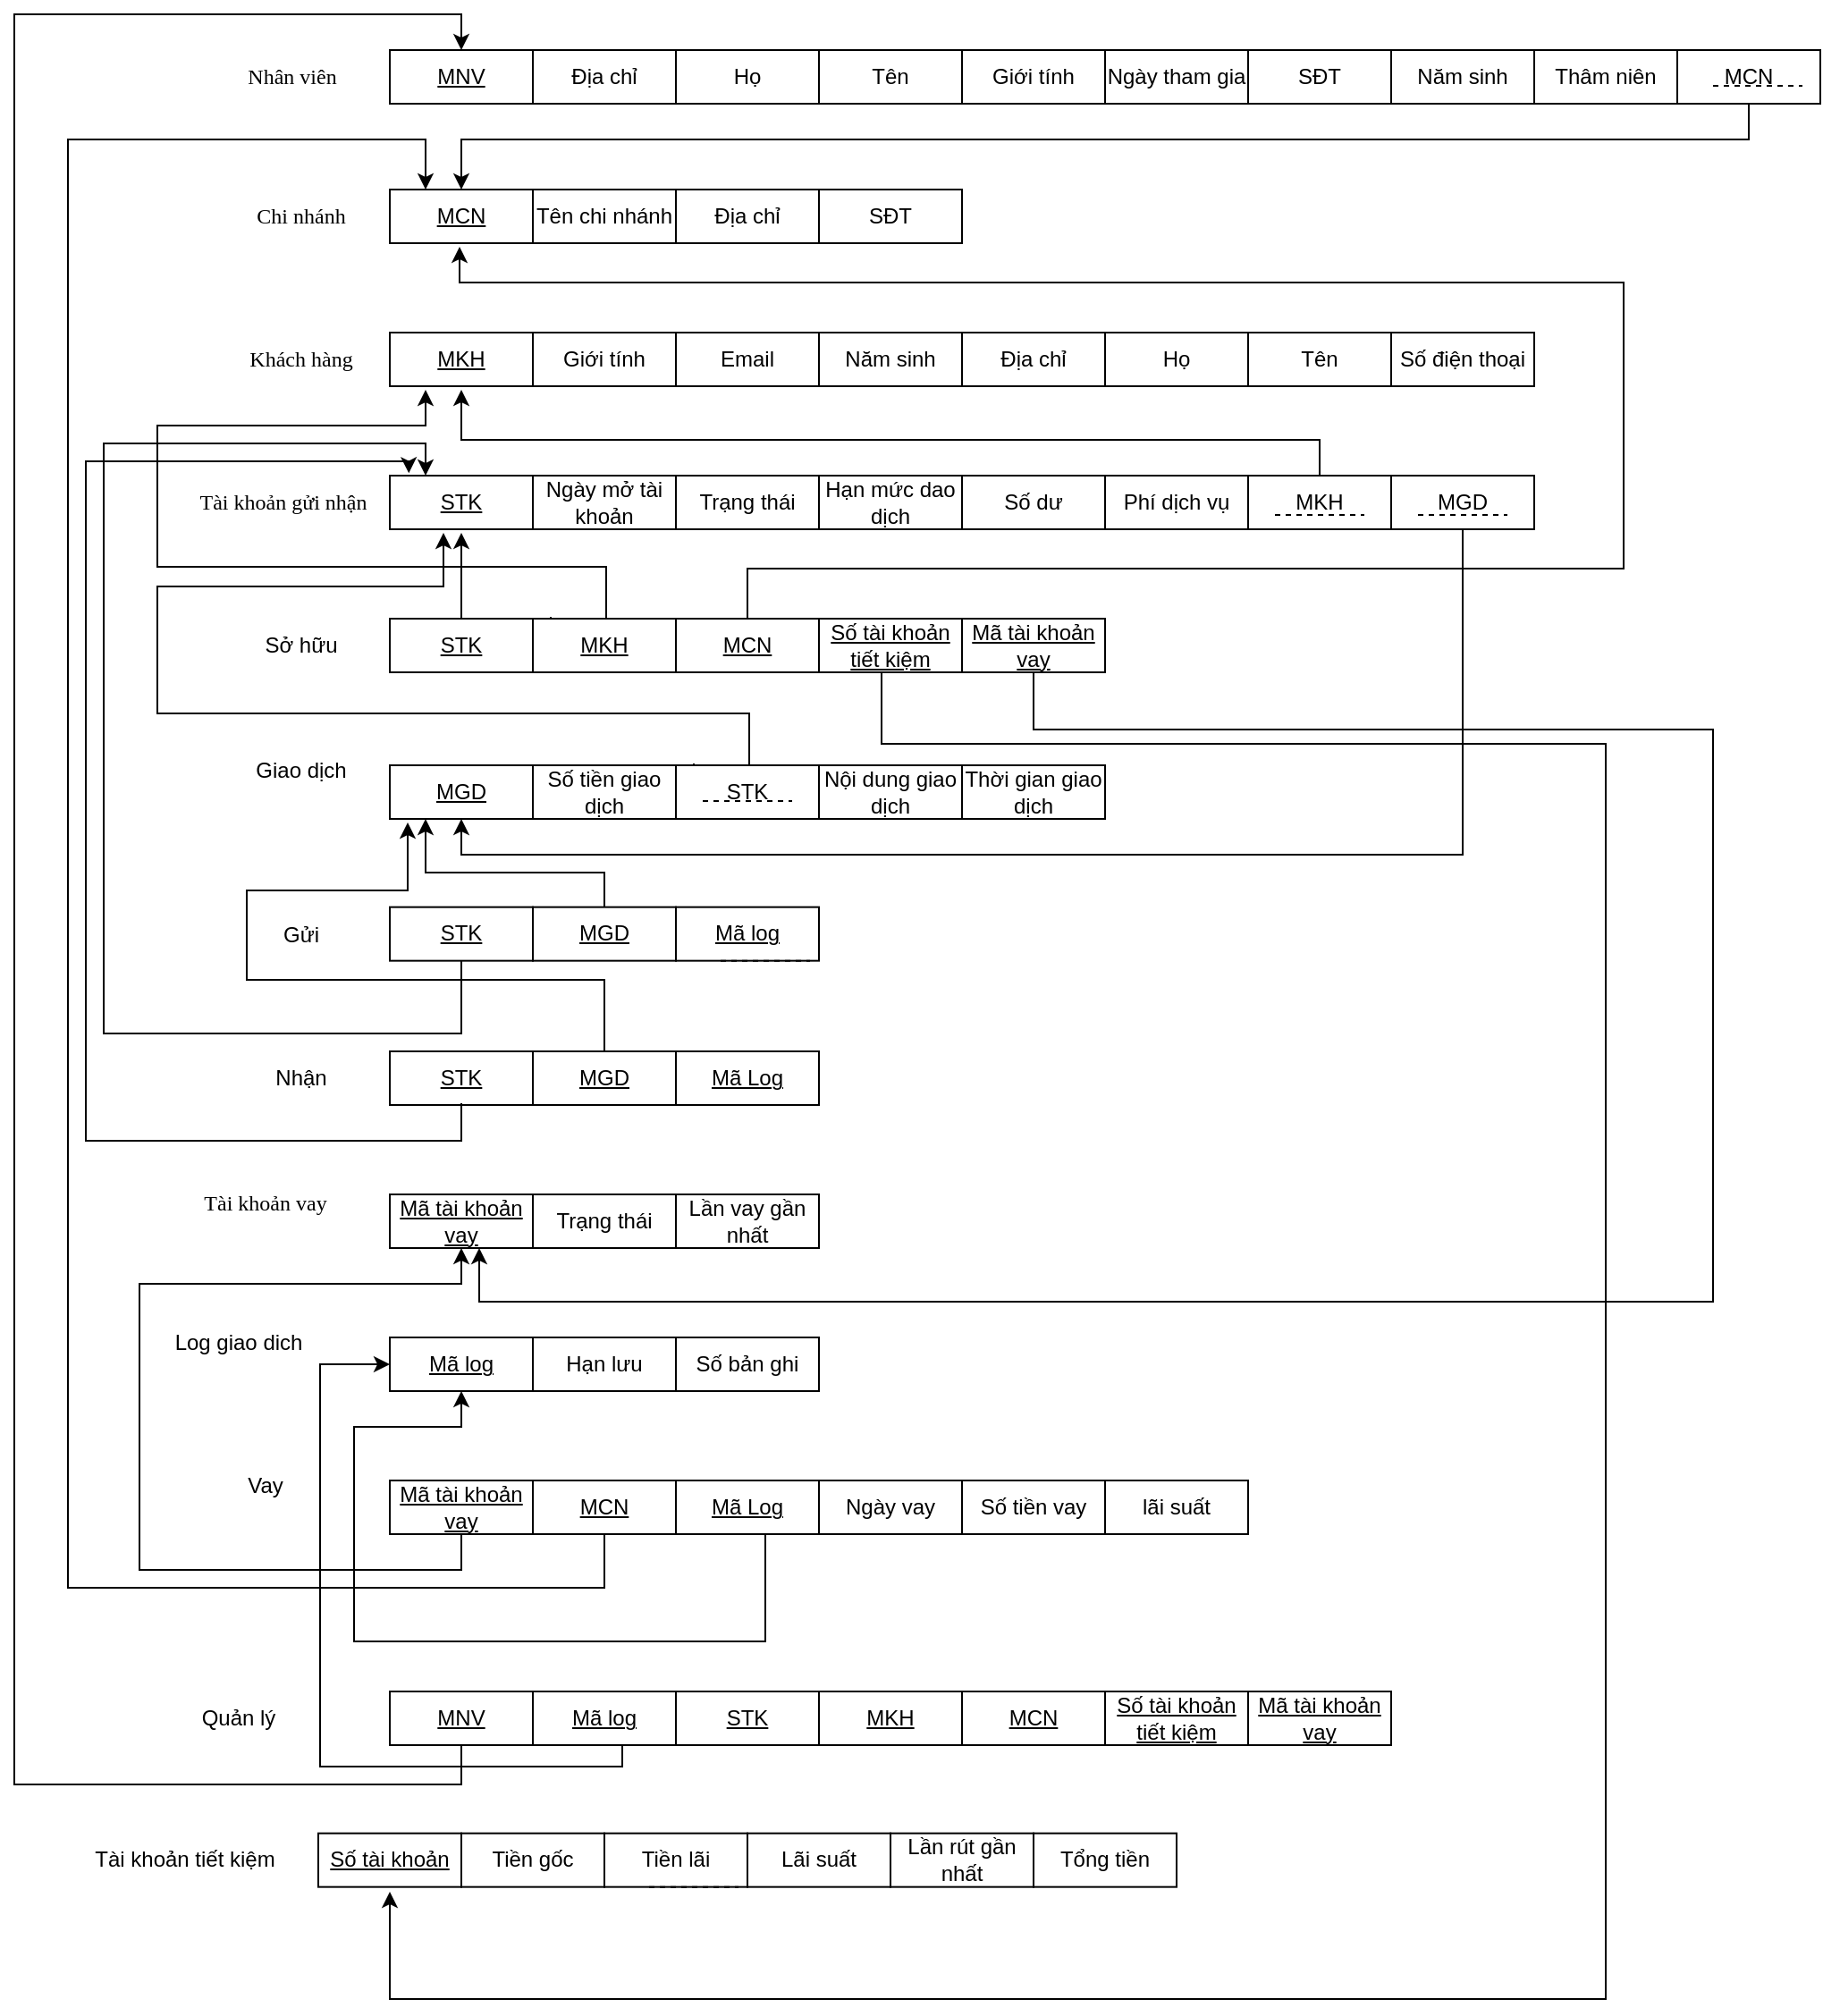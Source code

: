 <mxfile version="24.7.17">
  <diagram name="Page-1" id="vC-JoRA35cCn0tKTyRB9">
    <mxGraphModel dx="1882" dy="446" grid="1" gridSize="10" guides="1" tooltips="1" connect="1" arrows="1" fold="1" page="1" pageScale="1" pageWidth="850" pageHeight="1100" math="0" shadow="0">
      <root>
        <mxCell id="0" />
        <mxCell id="1" parent="0" />
        <mxCell id="_3DtKtyULnJ21L_lDsf4-2" value="&lt;font style=&quot;font-size: 12px;&quot; face=&quot;Times New Roman&quot;&gt;Nhân viên&lt;br&gt;&lt;/font&gt;" style="text;html=1;align=center;verticalAlign=middle;resizable=0;points=[];autosize=1;strokeColor=none;fillColor=none;" parent="1" vertex="1">
          <mxGeometry x="110" y="50" width="70" height="30" as="geometry" />
        </mxCell>
        <mxCell id="_3DtKtyULnJ21L_lDsf4-3" value="&lt;u&gt;MNV&lt;br&gt;&lt;/u&gt;" style="rounded=0;whiteSpace=wrap;html=1;" parent="1" vertex="1">
          <mxGeometry x="200" y="50" width="80" height="30" as="geometry" />
        </mxCell>
        <mxCell id="_3DtKtyULnJ21L_lDsf4-4" value="Địa chỉ" style="rounded=0;whiteSpace=wrap;html=1;" parent="1" vertex="1">
          <mxGeometry x="280" y="50" width="80" height="30" as="geometry" />
        </mxCell>
        <mxCell id="_3DtKtyULnJ21L_lDsf4-5" value="&lt;div align=&quot;justify&quot;&gt;Họ&lt;/div&gt;" style="rounded=0;whiteSpace=wrap;html=1;align=center;" parent="1" vertex="1">
          <mxGeometry x="360" y="50" width="80" height="30" as="geometry" />
        </mxCell>
        <mxCell id="_3DtKtyULnJ21L_lDsf4-7" value="Tên" style="rounded=0;whiteSpace=wrap;html=1;" parent="1" vertex="1">
          <mxGeometry x="440" y="50" width="80" height="30" as="geometry" />
        </mxCell>
        <mxCell id="_3DtKtyULnJ21L_lDsf4-8" value="Giới tính" style="rounded=0;whiteSpace=wrap;html=1;" parent="1" vertex="1">
          <mxGeometry x="520" y="50" width="80" height="30" as="geometry" />
        </mxCell>
        <mxCell id="_3DtKtyULnJ21L_lDsf4-9" value="Ngày tham gia" style="rounded=0;whiteSpace=wrap;html=1;" parent="1" vertex="1">
          <mxGeometry x="600" y="50" width="80" height="30" as="geometry" />
        </mxCell>
        <mxCell id="_3DtKtyULnJ21L_lDsf4-10" value="SĐT" style="rounded=0;whiteSpace=wrap;html=1;" parent="1" vertex="1">
          <mxGeometry x="680" y="50" width="80" height="30" as="geometry" />
        </mxCell>
        <mxCell id="_3DtKtyULnJ21L_lDsf4-11" value="Năm sinh" style="rounded=0;whiteSpace=wrap;html=1;" parent="1" vertex="1">
          <mxGeometry x="760" y="50" width="80" height="30" as="geometry" />
        </mxCell>
        <mxCell id="_3DtKtyULnJ21L_lDsf4-12" value="Thâm niên" style="rounded=0;whiteSpace=wrap;html=1;" parent="1" vertex="1">
          <mxGeometry x="840" y="50" width="80" height="30" as="geometry" />
        </mxCell>
        <mxCell id="_3DtKtyULnJ21L_lDsf4-13" value="&lt;font face=&quot;Times New Roman&quot; style=&quot;font-size: 12px;&quot;&gt;Chi nhánh&lt;br&gt;&lt;/font&gt;" style="text;html=1;align=center;verticalAlign=middle;resizable=0;points=[];autosize=1;strokeColor=none;fillColor=none;" parent="1" vertex="1">
          <mxGeometry x="115" y="128" width="70" height="30" as="geometry" />
        </mxCell>
        <mxCell id="_3DtKtyULnJ21L_lDsf4-14" value="&lt;u&gt;MCN&lt;/u&gt;" style="rounded=0;whiteSpace=wrap;html=1;" parent="1" vertex="1">
          <mxGeometry x="200" y="128" width="80" height="30" as="geometry" />
        </mxCell>
        <mxCell id="_3DtKtyULnJ21L_lDsf4-15" value="Tên chi nhánh" style="rounded=0;whiteSpace=wrap;html=1;" parent="1" vertex="1">
          <mxGeometry x="280" y="128" width="80" height="30" as="geometry" />
        </mxCell>
        <mxCell id="_3DtKtyULnJ21L_lDsf4-16" value="Địa chỉ" style="rounded=0;whiteSpace=wrap;html=1;" parent="1" vertex="1">
          <mxGeometry x="360" y="128" width="80" height="30" as="geometry" />
        </mxCell>
        <mxCell id="_3DtKtyULnJ21L_lDsf4-17" value="SĐT" style="rounded=0;whiteSpace=wrap;html=1;" parent="1" vertex="1">
          <mxGeometry x="440" y="128" width="80" height="30" as="geometry" />
        </mxCell>
        <mxCell id="_3DtKtyULnJ21L_lDsf4-23" style="edgeStyle=orthogonalEdgeStyle;rounded=0;orthogonalLoop=1;jettySize=auto;html=1;entryX=0.5;entryY=0;entryDx=0;entryDy=0;" parent="1" target="_3DtKtyULnJ21L_lDsf4-14" edge="1">
          <mxGeometry relative="1" as="geometry">
            <mxPoint x="240" y="100" as="targetPoint" />
            <mxPoint x="960" y="80" as="sourcePoint" />
            <Array as="points">
              <mxPoint x="960" y="100" />
              <mxPoint x="240" y="100" />
            </Array>
          </mxGeometry>
        </mxCell>
        <mxCell id="_3DtKtyULnJ21L_lDsf4-19" value="MCN" style="rounded=0;whiteSpace=wrap;html=1;" parent="1" vertex="1">
          <mxGeometry x="920" y="50" width="80" height="30" as="geometry" />
        </mxCell>
        <mxCell id="_3DtKtyULnJ21L_lDsf4-21" value="" style="endArrow=none;dashed=1;html=1;rounded=0;entryX=0.875;entryY=0.667;entryDx=0;entryDy=0;entryPerimeter=0;" parent="1" target="_3DtKtyULnJ21L_lDsf4-19" edge="1">
          <mxGeometry width="50" height="50" relative="1" as="geometry">
            <mxPoint x="940" y="70" as="sourcePoint" />
            <mxPoint x="975" y="70" as="targetPoint" />
          </mxGeometry>
        </mxCell>
        <mxCell id="_3DtKtyULnJ21L_lDsf4-24" value="&lt;font face=&quot;Times New Roman&quot;&gt;Khách hàng&lt;/font&gt;" style="text;html=1;align=center;verticalAlign=middle;resizable=0;points=[];autosize=1;strokeColor=none;fillColor=none;" parent="1" vertex="1">
          <mxGeometry x="110" y="208" width="80" height="30" as="geometry" />
        </mxCell>
        <mxCell id="_3DtKtyULnJ21L_lDsf4-25" value="&lt;u&gt;MKH&lt;/u&gt;" style="rounded=0;whiteSpace=wrap;html=1;" parent="1" vertex="1">
          <mxGeometry x="200" y="208" width="80" height="30" as="geometry" />
        </mxCell>
        <mxCell id="_3DtKtyULnJ21L_lDsf4-26" value="Giới tính" style="rounded=0;whiteSpace=wrap;html=1;" parent="1" vertex="1">
          <mxGeometry x="280" y="208" width="80" height="30" as="geometry" />
        </mxCell>
        <mxCell id="_3DtKtyULnJ21L_lDsf4-27" value="Email" style="rounded=0;whiteSpace=wrap;html=1;" parent="1" vertex="1">
          <mxGeometry x="360" y="208" width="80" height="30" as="geometry" />
        </mxCell>
        <mxCell id="_3DtKtyULnJ21L_lDsf4-28" value="Năm sinh" style="rounded=0;whiteSpace=wrap;html=1;" parent="1" vertex="1">
          <mxGeometry x="440" y="208" width="80" height="30" as="geometry" />
        </mxCell>
        <mxCell id="_3DtKtyULnJ21L_lDsf4-29" value="Địa chỉ" style="rounded=0;whiteSpace=wrap;html=1;" parent="1" vertex="1">
          <mxGeometry x="520" y="208" width="80" height="30" as="geometry" />
        </mxCell>
        <mxCell id="_3DtKtyULnJ21L_lDsf4-30" value="Họ" style="rounded=0;whiteSpace=wrap;html=1;" parent="1" vertex="1">
          <mxGeometry x="600" y="208" width="80" height="30" as="geometry" />
        </mxCell>
        <mxCell id="_3DtKtyULnJ21L_lDsf4-31" value="Tên" style="rounded=0;whiteSpace=wrap;html=1;" parent="1" vertex="1">
          <mxGeometry x="680" y="208" width="80" height="30" as="geometry" />
        </mxCell>
        <mxCell id="_3DtKtyULnJ21L_lDsf4-32" value="Số điện thoại" style="rounded=0;whiteSpace=wrap;html=1;" parent="1" vertex="1">
          <mxGeometry x="760" y="208" width="80" height="30" as="geometry" />
        </mxCell>
        <mxCell id="_3DtKtyULnJ21L_lDsf4-33" value="&lt;font face=&quot;Times New Roman&quot;&gt;Tài khoản gửi nhận&lt;br&gt;&lt;/font&gt;" style="text;html=1;align=center;verticalAlign=middle;resizable=0;points=[];autosize=1;strokeColor=none;fillColor=none;" parent="1" vertex="1">
          <mxGeometry x="80" y="288" width="120" height="30" as="geometry" />
        </mxCell>
        <mxCell id="_3DtKtyULnJ21L_lDsf4-34" value="&lt;u&gt;STK&lt;/u&gt;" style="rounded=0;whiteSpace=wrap;html=1;" parent="1" vertex="1">
          <mxGeometry x="200" y="288" width="80" height="30" as="geometry" />
        </mxCell>
        <mxCell id="_3DtKtyULnJ21L_lDsf4-35" value="Ngày mở tài khoản" style="rounded=0;whiteSpace=wrap;html=1;" parent="1" vertex="1">
          <mxGeometry x="280" y="288" width="80" height="30" as="geometry" />
        </mxCell>
        <mxCell id="_3DtKtyULnJ21L_lDsf4-36" value="Trạng thái " style="rounded=0;whiteSpace=wrap;html=1;" parent="1" vertex="1">
          <mxGeometry x="360" y="288" width="80" height="30" as="geometry" />
        </mxCell>
        <mxCell id="_3DtKtyULnJ21L_lDsf4-37" value="Hạn mức dao dịch" style="rounded=0;whiteSpace=wrap;html=1;" parent="1" vertex="1">
          <mxGeometry x="440" y="288" width="80" height="30" as="geometry" />
        </mxCell>
        <mxCell id="_3DtKtyULnJ21L_lDsf4-38" value="Số dư" style="rounded=0;whiteSpace=wrap;html=1;" parent="1" vertex="1">
          <mxGeometry x="520" y="288" width="80" height="30" as="geometry" />
        </mxCell>
        <mxCell id="_3DtKtyULnJ21L_lDsf4-39" value="Phí dịch vụ" style="rounded=0;whiteSpace=wrap;html=1;" parent="1" vertex="1">
          <mxGeometry x="600" y="288" width="80" height="30" as="geometry" />
        </mxCell>
        <mxCell id="_3DtKtyULnJ21L_lDsf4-44" style="edgeStyle=orthogonalEdgeStyle;rounded=0;orthogonalLoop=1;jettySize=auto;html=1;" parent="1" edge="1">
          <mxGeometry relative="1" as="geometry">
            <mxPoint x="240" y="240" as="targetPoint" />
            <mxPoint x="720" y="288" as="sourcePoint" />
            <Array as="points">
              <mxPoint x="720" y="268" />
            </Array>
          </mxGeometry>
        </mxCell>
        <mxCell id="_3DtKtyULnJ21L_lDsf4-42" value="MKH" style="rounded=0;whiteSpace=wrap;html=1;" parent="1" vertex="1">
          <mxGeometry x="680" y="288" width="80" height="30" as="geometry" />
        </mxCell>
        <mxCell id="_3DtKtyULnJ21L_lDsf4-43" value="" style="endArrow=none;dashed=1;html=1;rounded=0;" parent="1" edge="1">
          <mxGeometry width="50" height="50" relative="1" as="geometry">
            <mxPoint x="695" y="310" as="sourcePoint" />
            <mxPoint x="745" y="310" as="targetPoint" />
          </mxGeometry>
        </mxCell>
        <mxCell id="_3DtKtyULnJ21L_lDsf4-45" value="Sở hữu" style="text;html=1;align=center;verticalAlign=middle;resizable=0;points=[];autosize=1;strokeColor=none;fillColor=none;" parent="1" vertex="1">
          <mxGeometry x="120" y="368" width="60" height="30" as="geometry" />
        </mxCell>
        <mxCell id="_3DtKtyULnJ21L_lDsf4-51" style="edgeStyle=orthogonalEdgeStyle;rounded=0;orthogonalLoop=1;jettySize=auto;html=1;" parent="1" source="_3DtKtyULnJ21L_lDsf4-46" edge="1">
          <mxGeometry relative="1" as="geometry">
            <mxPoint x="240" y="320" as="targetPoint" />
          </mxGeometry>
        </mxCell>
        <mxCell id="_3DtKtyULnJ21L_lDsf4-46" value="&lt;u&gt;STK&lt;/u&gt;" style="rounded=0;whiteSpace=wrap;html=1;" parent="1" vertex="1">
          <mxGeometry x="200" y="368" width="80" height="30" as="geometry" />
        </mxCell>
        <mxCell id="_3DtKtyULnJ21L_lDsf4-47" value="&lt;u&gt;MKH&lt;/u&gt;" style="rounded=0;whiteSpace=wrap;html=1;" parent="1" vertex="1">
          <mxGeometry x="280" y="368" width="80" height="30" as="geometry" />
        </mxCell>
        <mxCell id="_3DtKtyULnJ21L_lDsf4-53" style="edgeStyle=orthogonalEdgeStyle;rounded=0;orthogonalLoop=1;jettySize=auto;html=1;" parent="1" edge="1">
          <mxGeometry relative="1" as="geometry">
            <mxPoint x="220" y="240" as="targetPoint" />
            <mxPoint x="290" y="367" as="sourcePoint" />
            <Array as="points">
              <mxPoint x="290" y="368" />
              <mxPoint x="321" y="368" />
              <mxPoint x="321" y="339" />
              <mxPoint x="70" y="339" />
              <mxPoint x="70" y="260" />
            </Array>
          </mxGeometry>
        </mxCell>
        <mxCell id="_3DtKtyULnJ21L_lDsf4-55" style="edgeStyle=orthogonalEdgeStyle;rounded=0;orthogonalLoop=1;jettySize=auto;html=1;exitX=0.5;exitY=0;exitDx=0;exitDy=0;" parent="1" source="_3DtKtyULnJ21L_lDsf4-48" edge="1">
          <mxGeometry relative="1" as="geometry">
            <mxPoint x="239" y="160" as="targetPoint" />
            <mxPoint x="400" y="360" as="sourcePoint" />
            <Array as="points">
              <mxPoint x="400" y="340" />
              <mxPoint x="890" y="340" />
              <mxPoint x="890" y="180" />
            </Array>
          </mxGeometry>
        </mxCell>
        <mxCell id="_3DtKtyULnJ21L_lDsf4-48" value="&lt;u&gt;MCN&lt;/u&gt;" style="rounded=0;whiteSpace=wrap;html=1;" parent="1" vertex="1">
          <mxGeometry x="360" y="368" width="80" height="30" as="geometry" />
        </mxCell>
        <mxCell id="_3DtKtyULnJ21L_lDsf4-56" value="Giao dịch" style="text;html=1;align=center;verticalAlign=middle;resizable=0;points=[];autosize=1;strokeColor=none;fillColor=none;" parent="1" vertex="1">
          <mxGeometry x="115" y="438" width="70" height="30" as="geometry" />
        </mxCell>
        <mxCell id="_3DtKtyULnJ21L_lDsf4-57" value="&lt;u&gt;MGD&lt;/u&gt;" style="rounded=0;whiteSpace=wrap;html=1;" parent="1" vertex="1">
          <mxGeometry x="200" y="450" width="80" height="30" as="geometry" />
        </mxCell>
        <mxCell id="_3DtKtyULnJ21L_lDsf4-58" value="Số tiền giao dịch" style="rounded=0;whiteSpace=wrap;html=1;" parent="1" vertex="1">
          <mxGeometry x="280" y="450" width="80" height="30" as="geometry" />
        </mxCell>
        <mxCell id="_3DtKtyULnJ21L_lDsf4-59" value="STK" style="rounded=0;whiteSpace=wrap;html=1;" parent="1" vertex="1">
          <mxGeometry x="360" y="450" width="80" height="30" as="geometry" />
        </mxCell>
        <mxCell id="_3DtKtyULnJ21L_lDsf4-60" value="" style="endArrow=none;dashed=1;html=1;rounded=0;" parent="1" edge="1">
          <mxGeometry width="50" height="50" relative="1" as="geometry">
            <mxPoint x="375" y="470" as="sourcePoint" />
            <mxPoint x="425" y="470" as="targetPoint" />
          </mxGeometry>
        </mxCell>
        <mxCell id="_3DtKtyULnJ21L_lDsf4-62" value="Thời gian giao dịch" style="rounded=0;whiteSpace=wrap;html=1;" parent="1" vertex="1">
          <mxGeometry x="520" y="450" width="80" height="30" as="geometry" />
        </mxCell>
        <mxCell id="_3DtKtyULnJ21L_lDsf4-63" value="Nội dung giao dịch" style="rounded=0;whiteSpace=wrap;html=1;" parent="1" vertex="1">
          <mxGeometry x="440" y="450" width="80" height="30" as="geometry" />
        </mxCell>
        <mxCell id="_3DtKtyULnJ21L_lDsf4-64" value="" style="endArrow=none;dashed=1;html=1;rounded=0;" parent="1" edge="1">
          <mxGeometry width="50" height="50" relative="1" as="geometry">
            <mxPoint x="385" y="480" as="sourcePoint" />
            <mxPoint x="435" y="480" as="targetPoint" />
          </mxGeometry>
        </mxCell>
        <mxCell id="_3DtKtyULnJ21L_lDsf4-66" style="edgeStyle=orthogonalEdgeStyle;rounded=0;orthogonalLoop=1;jettySize=auto;html=1;" parent="1" edge="1">
          <mxGeometry relative="1" as="geometry">
            <mxPoint x="230" y="320" as="targetPoint" />
            <mxPoint x="370" y="449" as="sourcePoint" />
            <Array as="points">
              <mxPoint x="370" y="450" />
              <mxPoint x="401" y="450" />
              <mxPoint x="401" y="421" />
              <mxPoint x="70" y="421" />
              <mxPoint x="70" y="350" />
            </Array>
          </mxGeometry>
        </mxCell>
        <mxCell id="_3DtKtyULnJ21L_lDsf4-67" value="MGD" style="rounded=0;whiteSpace=wrap;html=1;" parent="1" vertex="1">
          <mxGeometry x="760" y="288" width="80" height="30" as="geometry" />
        </mxCell>
        <mxCell id="_3DtKtyULnJ21L_lDsf4-68" value="" style="endArrow=none;dashed=1;html=1;rounded=0;" parent="1" edge="1">
          <mxGeometry width="50" height="50" relative="1" as="geometry">
            <mxPoint x="775" y="310" as="sourcePoint" />
            <mxPoint x="825" y="310" as="targetPoint" />
          </mxGeometry>
        </mxCell>
        <mxCell id="_3DtKtyULnJ21L_lDsf4-71" value="Gửi" style="text;html=1;align=center;verticalAlign=middle;resizable=0;points=[];autosize=1;strokeColor=none;fillColor=none;" parent="1" vertex="1">
          <mxGeometry x="130" y="530" width="40" height="30" as="geometry" />
        </mxCell>
        <mxCell id="_3DtKtyULnJ21L_lDsf4-72" value="Nhận" style="text;html=1;align=center;verticalAlign=middle;resizable=0;points=[];autosize=1;strokeColor=none;fillColor=none;" parent="1" vertex="1">
          <mxGeometry x="125" y="610" width="50" height="30" as="geometry" />
        </mxCell>
        <mxCell id="_3DtKtyULnJ21L_lDsf4-95" style="edgeStyle=orthogonalEdgeStyle;rounded=0;orthogonalLoop=1;jettySize=auto;html=1;entryX=0.25;entryY=0;entryDx=0;entryDy=0;" parent="1" source="_3DtKtyULnJ21L_lDsf4-80" target="_3DtKtyULnJ21L_lDsf4-34" edge="1">
          <mxGeometry relative="1" as="geometry">
            <mxPoint x="220" y="280" as="targetPoint" />
            <Array as="points">
              <mxPoint x="240" y="600" />
              <mxPoint x="40" y="600" />
              <mxPoint x="40" y="270" />
              <mxPoint x="220" y="270" />
            </Array>
          </mxGeometry>
        </mxCell>
        <mxCell id="_3DtKtyULnJ21L_lDsf4-80" value="&lt;u&gt;STK&lt;/u&gt;" style="rounded=0;whiteSpace=wrap;html=1;" parent="1" vertex="1">
          <mxGeometry x="200" y="529.33" width="80" height="30" as="geometry" />
        </mxCell>
        <mxCell id="_3DtKtyULnJ21L_lDsf4-97" style="edgeStyle=orthogonalEdgeStyle;rounded=0;orthogonalLoop=1;jettySize=auto;html=1;entryX=0.25;entryY=1;entryDx=0;entryDy=0;" parent="1" source="_3DtKtyULnJ21L_lDsf4-81" target="_3DtKtyULnJ21L_lDsf4-57" edge="1">
          <mxGeometry relative="1" as="geometry">
            <mxPoint x="220" y="510" as="targetPoint" />
            <Array as="points">
              <mxPoint x="320" y="510" />
              <mxPoint x="220" y="510" />
            </Array>
          </mxGeometry>
        </mxCell>
        <mxCell id="_3DtKtyULnJ21L_lDsf4-81" value="&lt;u&gt;MGD&lt;/u&gt;" style="rounded=0;whiteSpace=wrap;html=1;" parent="1" vertex="1">
          <mxGeometry x="280" y="529.33" width="80" height="30" as="geometry" />
        </mxCell>
        <mxCell id="_3DtKtyULnJ21L_lDsf4-82" value="&lt;u&gt;Mã log&lt;/u&gt;" style="rounded=0;whiteSpace=wrap;html=1;" parent="1" vertex="1">
          <mxGeometry x="360" y="529.33" width="80" height="30" as="geometry" />
        </mxCell>
        <mxCell id="_3DtKtyULnJ21L_lDsf4-86" value="" style="endArrow=none;dashed=1;html=1;rounded=0;" parent="1" edge="1">
          <mxGeometry width="50" height="50" relative="1" as="geometry">
            <mxPoint x="385" y="559.33" as="sourcePoint" />
            <mxPoint x="435" y="559.33" as="targetPoint" />
          </mxGeometry>
        </mxCell>
        <mxCell id="_3DtKtyULnJ21L_lDsf4-87" value="&lt;u&gt;STK&lt;/u&gt;" style="rounded=0;whiteSpace=wrap;html=1;" parent="1" vertex="1">
          <mxGeometry x="200" y="610" width="80" height="30" as="geometry" />
        </mxCell>
        <mxCell id="_3DtKtyULnJ21L_lDsf4-88" value="&lt;u&gt;MGD&lt;/u&gt;" style="rounded=0;whiteSpace=wrap;html=1;" parent="1" vertex="1">
          <mxGeometry x="280" y="610" width="80" height="30" as="geometry" />
        </mxCell>
        <mxCell id="_3DtKtyULnJ21L_lDsf4-89" value="&lt;u&gt;Mã Log&lt;br&gt;&lt;/u&gt;" style="rounded=0;whiteSpace=wrap;html=1;" parent="1" vertex="1">
          <mxGeometry x="360" y="610" width="80" height="30" as="geometry" />
        </mxCell>
        <mxCell id="_3DtKtyULnJ21L_lDsf4-93" value="" style="endArrow=none;dashed=1;html=1;rounded=0;" parent="1" edge="1">
          <mxGeometry width="50" height="50" relative="1" as="geometry">
            <mxPoint x="385" y="640" as="sourcePoint" />
            <mxPoint x="435" y="640" as="targetPoint" />
          </mxGeometry>
        </mxCell>
        <mxCell id="_3DtKtyULnJ21L_lDsf4-113" style="edgeStyle=orthogonalEdgeStyle;rounded=0;orthogonalLoop=1;jettySize=auto;html=1;" parent="1" edge="1">
          <mxGeometry relative="1" as="geometry">
            <mxPoint x="240" y="480" as="targetPoint" />
            <mxPoint x="810" y="318" as="sourcePoint" />
            <Array as="points">
              <mxPoint x="800" y="318" />
              <mxPoint x="800" y="500" />
              <mxPoint x="240" y="500" />
            </Array>
          </mxGeometry>
        </mxCell>
        <mxCell id="_3DtKtyULnJ21L_lDsf4-114" style="edgeStyle=orthogonalEdgeStyle;rounded=0;orthogonalLoop=1;jettySize=auto;html=1;entryX=0.133;entryY=-0.044;entryDx=0;entryDy=0;entryPerimeter=0;" parent="1" target="_3DtKtyULnJ21L_lDsf4-34" edge="1">
          <mxGeometry relative="1" as="geometry">
            <mxPoint x="210" y="280" as="targetPoint" />
            <mxPoint x="240" y="639" as="sourcePoint" />
            <Array as="points">
              <mxPoint x="240" y="660" />
              <mxPoint x="30" y="660" />
              <mxPoint x="30" y="280" />
              <mxPoint x="211" y="280" />
            </Array>
          </mxGeometry>
        </mxCell>
        <mxCell id="_3DtKtyULnJ21L_lDsf4-119" style="edgeStyle=orthogonalEdgeStyle;rounded=0;orthogonalLoop=1;jettySize=auto;html=1;entryX=0.125;entryY=1.067;entryDx=0;entryDy=0;entryPerimeter=0;" parent="1" target="_3DtKtyULnJ21L_lDsf4-57" edge="1">
          <mxGeometry relative="1" as="geometry">
            <mxPoint x="210" y="520" as="targetPoint" />
            <mxPoint x="320" y="610" as="sourcePoint" />
            <Array as="points">
              <mxPoint x="320" y="570" />
              <mxPoint x="120" y="570" />
              <mxPoint x="120" y="520" />
              <mxPoint x="210" y="520" />
            </Array>
          </mxGeometry>
        </mxCell>
        <mxCell id="_3DtKtyULnJ21L_lDsf4-120" value="&lt;font style=&quot;font-size: 12px;&quot; face=&quot;Times New Roman&quot;&gt;Tài khoản vay&lt;/font&gt;" style="text;html=1;align=center;verticalAlign=middle;resizable=0;points=[];autosize=1;strokeColor=none;fillColor=none;fontFamily=Helvetica;fontSize=11;fontColor=default;labelBackgroundColor=default;" parent="1" vertex="1">
          <mxGeometry x="85" y="680" width="90" height="30" as="geometry" />
        </mxCell>
        <mxCell id="_3DtKtyULnJ21L_lDsf4-121" value="&lt;u&gt;Mã tài khoản vay&lt;br&gt;&lt;/u&gt;" style="rounded=0;whiteSpace=wrap;html=1;" parent="1" vertex="1">
          <mxGeometry x="200" y="690" width="80" height="30" as="geometry" />
        </mxCell>
        <mxCell id="_3DtKtyULnJ21L_lDsf4-122" value="Trạng thái" style="rounded=0;whiteSpace=wrap;html=1;" parent="1" vertex="1">
          <mxGeometry x="280" y="690" width="80" height="30" as="geometry" />
        </mxCell>
        <mxCell id="_3DtKtyULnJ21L_lDsf4-123" value="Lần vay gần nhất" style="rounded=0;whiteSpace=wrap;html=1;" parent="1" vertex="1">
          <mxGeometry x="360" y="690" width="80" height="30" as="geometry" />
        </mxCell>
        <mxCell id="09Z2PJbqX6GgQNz3F8g0-1" value="Log giao dich" style="text;html=1;align=center;verticalAlign=middle;resizable=0;points=[];autosize=1;strokeColor=none;fillColor=none;" vertex="1" parent="1">
          <mxGeometry x="70" y="758" width="90" height="30" as="geometry" />
        </mxCell>
        <mxCell id="09Z2PJbqX6GgQNz3F8g0-6" value="&lt;u&gt;Mã log&lt;br&gt;&lt;/u&gt;" style="rounded=0;whiteSpace=wrap;html=1;" vertex="1" parent="1">
          <mxGeometry x="200" y="770" width="80" height="30" as="geometry" />
        </mxCell>
        <mxCell id="09Z2PJbqX6GgQNz3F8g0-7" value="Hạn lưu" style="rounded=0;whiteSpace=wrap;html=1;" vertex="1" parent="1">
          <mxGeometry x="280" y="770" width="80" height="30" as="geometry" />
        </mxCell>
        <mxCell id="09Z2PJbqX6GgQNz3F8g0-8" value="Số bản ghi" style="rounded=0;whiteSpace=wrap;html=1;" vertex="1" parent="1">
          <mxGeometry x="360" y="770" width="80" height="30" as="geometry" />
        </mxCell>
        <mxCell id="09Z2PJbqX6GgQNz3F8g0-11" value="Vay" style="text;html=1;align=center;verticalAlign=middle;resizable=0;points=[];autosize=1;strokeColor=none;fillColor=none;" vertex="1" parent="1">
          <mxGeometry x="110" y="838" width="40" height="30" as="geometry" />
        </mxCell>
        <mxCell id="09Z2PJbqX6GgQNz3F8g0-20" style="edgeStyle=orthogonalEdgeStyle;rounded=0;orthogonalLoop=1;jettySize=auto;html=1;entryX=0.5;entryY=1;entryDx=0;entryDy=0;" edge="1" parent="1" target="_3DtKtyULnJ21L_lDsf4-121">
          <mxGeometry relative="1" as="geometry">
            <mxPoint x="240" y="740" as="targetPoint" />
            <mxPoint x="240" y="880" as="sourcePoint" />
            <Array as="points">
              <mxPoint x="240" y="900" />
              <mxPoint x="60" y="900" />
              <mxPoint x="60" y="740" />
              <mxPoint x="240" y="740" />
            </Array>
          </mxGeometry>
        </mxCell>
        <mxCell id="09Z2PJbqX6GgQNz3F8g0-12" value="&lt;u&gt;Mã tài khoản vay&lt;br&gt;&lt;/u&gt;" style="rounded=0;whiteSpace=wrap;html=1;" vertex="1" parent="1">
          <mxGeometry x="200" y="850" width="80" height="30" as="geometry" />
        </mxCell>
        <mxCell id="09Z2PJbqX6GgQNz3F8g0-22" style="edgeStyle=orthogonalEdgeStyle;rounded=0;orthogonalLoop=1;jettySize=auto;html=1;entryX=0.25;entryY=0;entryDx=0;entryDy=0;" edge="1" parent="1" target="_3DtKtyULnJ21L_lDsf4-14">
          <mxGeometry relative="1" as="geometry">
            <mxPoint x="220" y="100" as="targetPoint" />
            <mxPoint x="310" y="880" as="sourcePoint" />
            <Array as="points">
              <mxPoint x="320" y="880" />
              <mxPoint x="320" y="910" />
              <mxPoint x="20" y="910" />
              <mxPoint x="20" y="100" />
              <mxPoint x="220" y="100" />
            </Array>
          </mxGeometry>
        </mxCell>
        <mxCell id="09Z2PJbqX6GgQNz3F8g0-13" value="&lt;u&gt;MCN&lt;/u&gt;" style="rounded=0;whiteSpace=wrap;html=1;" vertex="1" parent="1">
          <mxGeometry x="280" y="850" width="80" height="30" as="geometry" />
        </mxCell>
        <mxCell id="09Z2PJbqX6GgQNz3F8g0-23" style="edgeStyle=orthogonalEdgeStyle;rounded=0;orthogonalLoop=1;jettySize=auto;html=1;entryX=0.5;entryY=1;entryDx=0;entryDy=0;" edge="1" parent="1" source="09Z2PJbqX6GgQNz3F8g0-14" target="09Z2PJbqX6GgQNz3F8g0-6">
          <mxGeometry relative="1" as="geometry">
            <mxPoint x="240" y="820" as="targetPoint" />
            <Array as="points">
              <mxPoint x="410" y="940" />
              <mxPoint x="180" y="940" />
              <mxPoint x="180" y="820" />
              <mxPoint x="240" y="820" />
            </Array>
          </mxGeometry>
        </mxCell>
        <mxCell id="09Z2PJbqX6GgQNz3F8g0-14" value="&lt;u&gt;Mã Log&lt;br&gt;&lt;/u&gt;" style="rounded=0;whiteSpace=wrap;html=1;" vertex="1" parent="1">
          <mxGeometry x="360" y="850" width="80" height="30" as="geometry" />
        </mxCell>
        <mxCell id="09Z2PJbqX6GgQNz3F8g0-16" value="Ngày vay" style="rounded=0;whiteSpace=wrap;html=1;" vertex="1" parent="1">
          <mxGeometry x="440" y="850" width="80" height="30" as="geometry" />
        </mxCell>
        <mxCell id="09Z2PJbqX6GgQNz3F8g0-17" value="Số tiền vay" style="rounded=0;whiteSpace=wrap;html=1;" vertex="1" parent="1">
          <mxGeometry x="520" y="850" width="80" height="30" as="geometry" />
        </mxCell>
        <mxCell id="09Z2PJbqX6GgQNz3F8g0-18" value="lãi suất" style="rounded=0;whiteSpace=wrap;html=1;" vertex="1" parent="1">
          <mxGeometry x="600" y="850" width="80" height="30" as="geometry" />
        </mxCell>
        <mxCell id="09Z2PJbqX6GgQNz3F8g0-24" value="Quản lý" style="text;html=1;align=center;verticalAlign=middle;resizable=0;points=[];autosize=1;strokeColor=none;fillColor=none;" vertex="1" parent="1">
          <mxGeometry x="85" y="968" width="60" height="30" as="geometry" />
        </mxCell>
        <mxCell id="09Z2PJbqX6GgQNz3F8g0-29" style="edgeStyle=orthogonalEdgeStyle;rounded=0;orthogonalLoop=1;jettySize=auto;html=1;entryX=0.5;entryY=0;entryDx=0;entryDy=0;" edge="1" parent="1" target="_3DtKtyULnJ21L_lDsf4-3">
          <mxGeometry relative="1" as="geometry">
            <mxPoint x="240" y="30" as="targetPoint" />
            <mxPoint x="240" y="998" as="sourcePoint" />
            <Array as="points">
              <mxPoint x="240" y="1020" />
              <mxPoint x="-10" y="1020" />
              <mxPoint x="-10" y="30" />
              <mxPoint x="240" y="30" />
            </Array>
          </mxGeometry>
        </mxCell>
        <mxCell id="09Z2PJbqX6GgQNz3F8g0-25" value="&lt;u&gt;MNV&lt;/u&gt;" style="rounded=0;whiteSpace=wrap;html=1;" vertex="1" parent="1">
          <mxGeometry x="200" y="968" width="80" height="30" as="geometry" />
        </mxCell>
        <mxCell id="09Z2PJbqX6GgQNz3F8g0-30" style="edgeStyle=orthogonalEdgeStyle;rounded=0;orthogonalLoop=1;jettySize=auto;html=1;entryX=0;entryY=0.5;entryDx=0;entryDy=0;" edge="1" parent="1" source="09Z2PJbqX6GgQNz3F8g0-26" target="09Z2PJbqX6GgQNz3F8g0-6">
          <mxGeometry relative="1" as="geometry">
            <mxPoint x="160" y="800" as="targetPoint" />
            <Array as="points">
              <mxPoint x="330" y="1010" />
              <mxPoint x="161" y="1010" />
              <mxPoint x="161" y="785" />
            </Array>
          </mxGeometry>
        </mxCell>
        <mxCell id="09Z2PJbqX6GgQNz3F8g0-26" value="&lt;u&gt;Mã log&lt;br&gt;&lt;/u&gt;" style="rounded=0;whiteSpace=wrap;html=1;" vertex="1" parent="1">
          <mxGeometry x="280" y="968" width="80" height="30" as="geometry" />
        </mxCell>
        <mxCell id="09Z2PJbqX6GgQNz3F8g0-31" value="Tài khoản tiết kiệm" style="text;html=1;align=center;verticalAlign=middle;resizable=0;points=[];autosize=1;strokeColor=none;fillColor=none;" vertex="1" parent="1">
          <mxGeometry x="25" y="1047.33" width="120" height="30" as="geometry" />
        </mxCell>
        <mxCell id="09Z2PJbqX6GgQNz3F8g0-32" value="&lt;u&gt;Số tài khoản&lt;br&gt;&lt;/u&gt;" style="rounded=0;whiteSpace=wrap;html=1;" vertex="1" parent="1">
          <mxGeometry x="160" y="1047.33" width="80" height="30" as="geometry" />
        </mxCell>
        <mxCell id="09Z2PJbqX6GgQNz3F8g0-33" value="Tiền gốc" style="rounded=0;whiteSpace=wrap;html=1;" vertex="1" parent="1">
          <mxGeometry x="240" y="1047.33" width="80" height="30" as="geometry" />
        </mxCell>
        <mxCell id="09Z2PJbqX6GgQNz3F8g0-34" value="Tiền lãi" style="rounded=0;whiteSpace=wrap;html=1;" vertex="1" parent="1">
          <mxGeometry x="320" y="1047.33" width="80" height="30" as="geometry" />
        </mxCell>
        <mxCell id="09Z2PJbqX6GgQNz3F8g0-35" value="" style="endArrow=none;dashed=1;html=1;rounded=0;" edge="1" parent="1">
          <mxGeometry width="50" height="50" relative="1" as="geometry">
            <mxPoint x="345" y="1077.33" as="sourcePoint" />
            <mxPoint x="395" y="1077.33" as="targetPoint" />
          </mxGeometry>
        </mxCell>
        <mxCell id="09Z2PJbqX6GgQNz3F8g0-36" value="Lãi suất" style="rounded=0;whiteSpace=wrap;html=1;" vertex="1" parent="1">
          <mxGeometry x="400" y="1047.33" width="80" height="30" as="geometry" />
        </mxCell>
        <mxCell id="09Z2PJbqX6GgQNz3F8g0-37" value="Lần rút gần nhất" style="rounded=0;whiteSpace=wrap;html=1;" vertex="1" parent="1">
          <mxGeometry x="480" y="1047.33" width="80" height="30" as="geometry" />
        </mxCell>
        <mxCell id="09Z2PJbqX6GgQNz3F8g0-43" value="Tổng tiền" style="rounded=0;whiteSpace=wrap;html=1;" vertex="1" parent="1">
          <mxGeometry x="560" y="1047.33" width="80" height="30" as="geometry" />
        </mxCell>
        <mxCell id="09Z2PJbqX6GgQNz3F8g0-46" style="edgeStyle=orthogonalEdgeStyle;rounded=0;orthogonalLoop=1;jettySize=auto;html=1;" edge="1" parent="1">
          <mxGeometry relative="1" as="geometry">
            <mxPoint x="200" y="1080" as="targetPoint" />
            <mxPoint x="475" y="396" as="sourcePoint" />
            <Array as="points">
              <mxPoint x="475" y="438" />
              <mxPoint x="880" y="438" />
              <mxPoint x="880" y="1140" />
              <mxPoint x="200" y="1140" />
            </Array>
          </mxGeometry>
        </mxCell>
        <mxCell id="09Z2PJbqX6GgQNz3F8g0-45" value="&lt;u&gt;Số tài khoản tiết kiệm&lt;br&gt;&lt;/u&gt;" style="rounded=0;whiteSpace=wrap;html=1;" vertex="1" parent="1">
          <mxGeometry x="440" y="368" width="80" height="30" as="geometry" />
        </mxCell>
        <mxCell id="09Z2PJbqX6GgQNz3F8g0-48" style="edgeStyle=orthogonalEdgeStyle;rounded=0;orthogonalLoop=1;jettySize=auto;html=1;entryX=0.625;entryY=1;entryDx=0;entryDy=0;entryPerimeter=0;" edge="1" parent="1" source="09Z2PJbqX6GgQNz3F8g0-47" target="_3DtKtyULnJ21L_lDsf4-121">
          <mxGeometry relative="1" as="geometry">
            <mxPoint x="250" y="750" as="targetPoint" />
            <Array as="points">
              <mxPoint x="560" y="430" />
              <mxPoint x="940" y="430" />
              <mxPoint x="940" y="750" />
              <mxPoint x="250" y="750" />
            </Array>
          </mxGeometry>
        </mxCell>
        <mxCell id="09Z2PJbqX6GgQNz3F8g0-47" value="&lt;u&gt;Mã tài khoản vay&lt;br&gt;&lt;/u&gt;" style="rounded=0;whiteSpace=wrap;html=1;" vertex="1" parent="1">
          <mxGeometry x="520" y="368" width="80" height="30" as="geometry" />
        </mxCell>
        <mxCell id="09Z2PJbqX6GgQNz3F8g0-49" value="&lt;u&gt;STK&lt;/u&gt;" style="rounded=0;whiteSpace=wrap;html=1;" vertex="1" parent="1">
          <mxGeometry x="360" y="968" width="80" height="30" as="geometry" />
        </mxCell>
        <mxCell id="09Z2PJbqX6GgQNz3F8g0-50" value="&lt;u&gt;MKH&lt;/u&gt;" style="rounded=0;whiteSpace=wrap;html=1;" vertex="1" parent="1">
          <mxGeometry x="440" y="968" width="80" height="30" as="geometry" />
        </mxCell>
        <mxCell id="09Z2PJbqX6GgQNz3F8g0-51" value="&lt;u&gt;MCN&lt;/u&gt;" style="rounded=0;whiteSpace=wrap;html=1;" vertex="1" parent="1">
          <mxGeometry x="520" y="968" width="80" height="30" as="geometry" />
        </mxCell>
        <mxCell id="09Z2PJbqX6GgQNz3F8g0-52" value="&lt;u&gt;Số tài khoản tiết kiệm&lt;br&gt;&lt;/u&gt;" style="rounded=0;whiteSpace=wrap;html=1;" vertex="1" parent="1">
          <mxGeometry x="600" y="968" width="80" height="30" as="geometry" />
        </mxCell>
        <mxCell id="09Z2PJbqX6GgQNz3F8g0-53" value="&lt;u&gt;Mã tài khoản vay&lt;br&gt;&lt;/u&gt;" style="rounded=0;whiteSpace=wrap;html=1;" vertex="1" parent="1">
          <mxGeometry x="680" y="968" width="80" height="30" as="geometry" />
        </mxCell>
      </root>
    </mxGraphModel>
  </diagram>
</mxfile>
